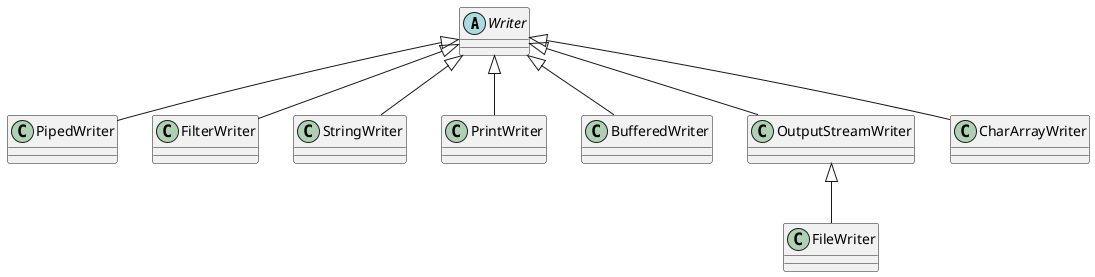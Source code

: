 @startuml

abstract class Writer

class PipedWriter
class FilterWriter
class StringWriter
class PrintWriter
class BufferedWriter
class OutputStreamWriter
class FileWriter
class CharArrayWriter

Writer <|-- PipedWriter
Writer <|-- FilterWriter
Writer <|-- StringWriter
Writer <|-- PrintWriter
Writer <|-- BufferedWriter
Writer <|-- OutputStreamWriter
OutputStreamWriter <|-- FileWriter
Writer <|-- CharArrayWriter


@enduml